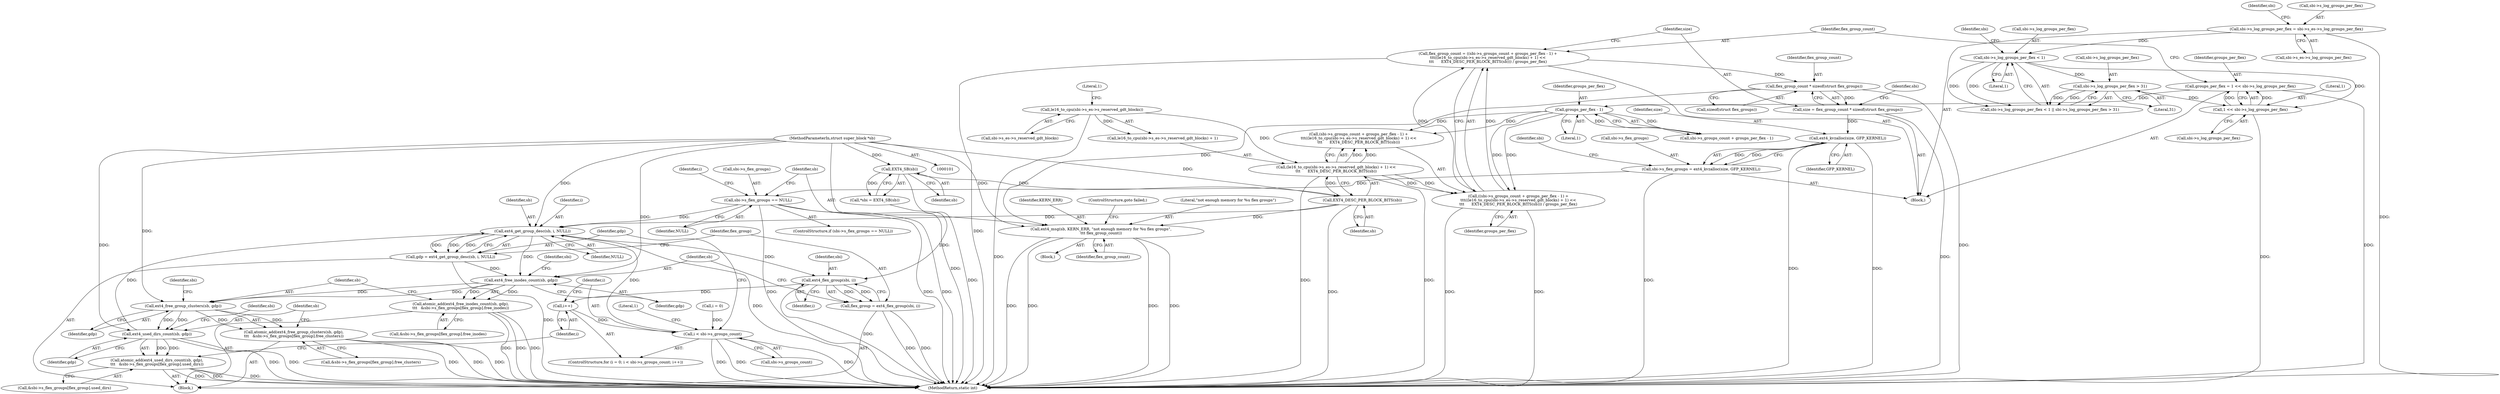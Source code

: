 digraph "0_linux_d50f2ab6f050311dbf7b8f5501b25f0bf64a439b@API" {
"1000182" [label="(Call,flex_group_count * sizeof(struct flex_groups))"];
"1000157" [label="(Call,flex_group_count = ((sbi->s_groups_count + groups_per_flex - 1) +\n\t\t\t((le16_to_cpu(sbi->s_es->s_reserved_gdt_blocks) + 1) <<\n\t\t\t      EXT4_DESC_PER_BLOCK_BITS(sb))) / groups_per_flex)"];
"1000159" [label="(Call,((sbi->s_groups_count + groups_per_flex - 1) +\n\t\t\t((le16_to_cpu(sbi->s_es->s_reserved_gdt_blocks) + 1) <<\n\t\t\t      EXT4_DESC_PER_BLOCK_BITS(sb))) / groups_per_flex)"];
"1000165" [label="(Call,groups_per_flex - 1)"];
"1000150" [label="(Call,groups_per_flex = 1 << sbi->s_log_groups_per_flex)"];
"1000152" [label="(Call,1 << sbi->s_log_groups_per_flex)"];
"1000132" [label="(Call,sbi->s_log_groups_per_flex < 1)"];
"1000121" [label="(Call,sbi->s_log_groups_per_flex = sbi->s_es->s_log_groups_per_flex)"];
"1000137" [label="(Call,sbi->s_log_groups_per_flex > 31)"];
"1000168" [label="(Call,(le16_to_cpu(sbi->s_es->s_reserved_gdt_blocks) + 1) <<\n\t\t\t      EXT4_DESC_PER_BLOCK_BITS(sb))"];
"1000170" [label="(Call,le16_to_cpu(sbi->s_es->s_reserved_gdt_blocks))"];
"1000177" [label="(Call,EXT4_DESC_PER_BLOCK_BITS(sb))"];
"1000107" [label="(Call,EXT4_SB(sb))"];
"1000102" [label="(MethodParameterIn,struct super_block *sb)"];
"1000180" [label="(Call,size = flex_group_count * sizeof(struct flex_groups))"];
"1000190" [label="(Call,ext4_kvzalloc(size, GFP_KERNEL))"];
"1000186" [label="(Call,sbi->s_flex_groups = ext4_kvzalloc(size, GFP_KERNEL))"];
"1000194" [label="(Call,sbi->s_flex_groups == NULL)"];
"1000220" [label="(Call,ext4_get_group_desc(sb, i, NULL))"];
"1000218" [label="(Call,gdp = ext4_get_group_desc(sb, i, NULL))"];
"1000230" [label="(Call,ext4_free_inodes_count(sb, gdp))"];
"1000229" [label="(Call,atomic_add(ext4_free_inodes_count(sb, gdp),\n\t\t\t   &sbi->s_flex_groups[flex_group].free_inodes))"];
"1000242" [label="(Call,ext4_free_group_clusters(sb, gdp))"];
"1000241" [label="(Call,atomic_add(ext4_free_group_clusters(sb, gdp),\n\t\t\t   &sbi->s_flex_groups[flex_group].free_clusters))"];
"1000254" [label="(Call,ext4_used_dirs_count(sb, gdp))"];
"1000253" [label="(Call,atomic_add(ext4_used_dirs_count(sb, gdp),\n\t\t\t   &sbi->s_flex_groups[flex_group].used_dirs))"];
"1000226" [label="(Call,ext4_flex_group(sbi, i))"];
"1000215" [label="(Call,i++)"];
"1000210" [label="(Call,i < sbi->s_groups_count)"];
"1000224" [label="(Call,flex_group = ext4_flex_group(sbi, i))"];
"1000200" [label="(Call,ext4_msg(sb, KERN_ERR, \"not enough memory for %u flex groups\",\n\t\t\t flex_group_count))"];
"1000202" [label="(Identifier,KERN_ERR)"];
"1000182" [label="(Call,flex_group_count * sizeof(struct flex_groups))"];
"1000208" [label="(Identifier,i)"];
"1000212" [label="(Call,sbi->s_groups_count)"];
"1000210" [label="(Call,i < sbi->s_groups_count)"];
"1000194" [label="(Call,sbi->s_flex_groups == NULL)"];
"1000216" [label="(Identifier,i)"];
"1000257" [label="(Call,&sbi->s_flex_groups[flex_group].used_dirs)"];
"1000222" [label="(Identifier,i)"];
"1000161" [label="(Call,sbi->s_groups_count + groups_per_flex - 1)"];
"1000190" [label="(Call,ext4_kvzalloc(size, GFP_KERNEL))"];
"1000152" [label="(Call,1 << sbi->s_log_groups_per_flex)"];
"1000211" [label="(Identifier,i)"];
"1000193" [label="(ControlStructure,if (sbi->s_flex_groups == NULL))"];
"1000188" [label="(Identifier,sbi)"];
"1000165" [label="(Call,groups_per_flex - 1)"];
"1000105" [label="(Call,*sbi = EXT4_SB(sb))"];
"1000249" [label="(Identifier,sbi)"];
"1000253" [label="(Call,atomic_add(ext4_used_dirs_count(sb, gdp),\n\t\t\t   &sbi->s_flex_groups[flex_group].used_dirs))"];
"1000217" [label="(Block,)"];
"1000108" [label="(Identifier,sb)"];
"1000167" [label="(Literal,1)"];
"1000195" [label="(Call,sbi->s_flex_groups)"];
"1000171" [label="(Call,sbi->s_es->s_reserved_gdt_blocks)"];
"1000199" [label="(Block,)"];
"1000159" [label="(Call,((sbi->s_groups_count + groups_per_flex - 1) +\n\t\t\t((le16_to_cpu(sbi->s_es->s_reserved_gdt_blocks) + 1) <<\n\t\t\t      EXT4_DESC_PER_BLOCK_BITS(sb))) / groups_per_flex)"];
"1000137" [label="(Call,sbi->s_log_groups_per_flex > 31)"];
"1000170" [label="(Call,le16_to_cpu(sbi->s_es->s_reserved_gdt_blocks))"];
"1000177" [label="(Call,EXT4_DESC_PER_BLOCK_BITS(sb))"];
"1000166" [label="(Identifier,groups_per_flex)"];
"1000158" [label="(Identifier,flex_group_count)"];
"1000241" [label="(Call,atomic_add(ext4_free_group_clusters(sb, gdp),\n\t\t\t   &sbi->s_flex_groups[flex_group].free_clusters))"];
"1000232" [label="(Identifier,gdp)"];
"1000107" [label="(Call,EXT4_SB(sb))"];
"1000151" [label="(Identifier,groups_per_flex)"];
"1000184" [label="(Call,sizeof(struct flex_groups))"];
"1000261" [label="(Identifier,sbi)"];
"1000233" [label="(Call,&sbi->s_flex_groups[flex_group].free_inodes)"];
"1000131" [label="(Call,sbi->s_log_groups_per_flex < 1 || sbi->s_log_groups_per_flex > 31)"];
"1000266" [label="(Literal,1)"];
"1000160" [label="(Call,(sbi->s_groups_count + groups_per_flex - 1) +\n\t\t\t((le16_to_cpu(sbi->s_es->s_reserved_gdt_blocks) + 1) <<\n\t\t\t      EXT4_DESC_PER_BLOCK_BITS(sb)))"];
"1000191" [label="(Identifier,size)"];
"1000231" [label="(Identifier,sb)"];
"1000196" [label="(Identifier,sbi)"];
"1000134" [label="(Identifier,sbi)"];
"1000221" [label="(Identifier,sb)"];
"1000121" [label="(Call,sbi->s_log_groups_per_flex = sbi->s_es->s_log_groups_per_flex)"];
"1000150" [label="(Call,groups_per_flex = 1 << sbi->s_log_groups_per_flex)"];
"1000201" [label="(Identifier,sb)"];
"1000205" [label="(ControlStructure,goto failed;)"];
"1000125" [label="(Call,sbi->s_es->s_log_groups_per_flex)"];
"1000138" [label="(Call,sbi->s_log_groups_per_flex)"];
"1000179" [label="(Identifier,groups_per_flex)"];
"1000220" [label="(Call,ext4_get_group_desc(sb, i, NULL))"];
"1000223" [label="(Identifier,NULL)"];
"1000207" [label="(Call,i = 0)"];
"1000225" [label="(Identifier,flex_group)"];
"1000122" [label="(Call,sbi->s_log_groups_per_flex)"];
"1000215" [label="(Call,i++)"];
"1000133" [label="(Call,sbi->s_log_groups_per_flex)"];
"1000256" [label="(Identifier,gdp)"];
"1000219" [label="(Identifier,gdp)"];
"1000154" [label="(Call,sbi->s_log_groups_per_flex)"];
"1000203" [label="(Literal,\"not enough memory for %u flex groups\")"];
"1000157" [label="(Call,flex_group_count = ((sbi->s_groups_count + groups_per_flex - 1) +\n\t\t\t((le16_to_cpu(sbi->s_es->s_reserved_gdt_blocks) + 1) <<\n\t\t\t      EXT4_DESC_PER_BLOCK_BITS(sb))) / groups_per_flex)"];
"1000139" [label="(Identifier,sbi)"];
"1000244" [label="(Identifier,gdp)"];
"1000192" [label="(Identifier,GFP_KERNEL)"];
"1000230" [label="(Call,ext4_free_inodes_count(sb, gdp))"];
"1000183" [label="(Identifier,flex_group_count)"];
"1000200" [label="(Call,ext4_msg(sb, KERN_ERR, \"not enough memory for %u flex groups\",\n\t\t\t flex_group_count))"];
"1000242" [label="(Call,ext4_free_group_clusters(sb, gdp))"];
"1000206" [label="(ControlStructure,for (i = 0; i < sbi->s_groups_count; i++))"];
"1000227" [label="(Identifier,sbi)"];
"1000178" [label="(Identifier,sb)"];
"1000169" [label="(Call,le16_to_cpu(sbi->s_es->s_reserved_gdt_blocks) + 1)"];
"1000153" [label="(Literal,1)"];
"1000270" [label="(MethodReturn,static int)"];
"1000224" [label="(Call,flex_group = ext4_flex_group(sbi, i))"];
"1000255" [label="(Identifier,sb)"];
"1000218" [label="(Call,gdp = ext4_get_group_desc(sb, i, NULL))"];
"1000228" [label="(Identifier,i)"];
"1000187" [label="(Call,sbi->s_flex_groups)"];
"1000102" [label="(MethodParameterIn,struct super_block *sb)"];
"1000132" [label="(Call,sbi->s_log_groups_per_flex < 1)"];
"1000254" [label="(Call,ext4_used_dirs_count(sb, gdp))"];
"1000141" [label="(Literal,31)"];
"1000237" [label="(Identifier,sbi)"];
"1000176" [label="(Literal,1)"];
"1000204" [label="(Identifier,flex_group_count)"];
"1000136" [label="(Literal,1)"];
"1000245" [label="(Call,&sbi->s_flex_groups[flex_group].free_clusters)"];
"1000180" [label="(Call,size = flex_group_count * sizeof(struct flex_groups))"];
"1000103" [label="(Block,)"];
"1000243" [label="(Identifier,sb)"];
"1000229" [label="(Call,atomic_add(ext4_free_inodes_count(sb, gdp),\n\t\t\t   &sbi->s_flex_groups[flex_group].free_inodes))"];
"1000168" [label="(Call,(le16_to_cpu(sbi->s_es->s_reserved_gdt_blocks) + 1) <<\n\t\t\t      EXT4_DESC_PER_BLOCK_BITS(sb))"];
"1000181" [label="(Identifier,size)"];
"1000198" [label="(Identifier,NULL)"];
"1000226" [label="(Call,ext4_flex_group(sbi, i))"];
"1000186" [label="(Call,sbi->s_flex_groups = ext4_kvzalloc(size, GFP_KERNEL))"];
"1000182" -> "1000180"  [label="AST: "];
"1000182" -> "1000184"  [label="CFG: "];
"1000183" -> "1000182"  [label="AST: "];
"1000184" -> "1000182"  [label="AST: "];
"1000180" -> "1000182"  [label="CFG: "];
"1000182" -> "1000270"  [label="DDG: "];
"1000182" -> "1000180"  [label="DDG: "];
"1000157" -> "1000182"  [label="DDG: "];
"1000182" -> "1000200"  [label="DDG: "];
"1000157" -> "1000103"  [label="AST: "];
"1000157" -> "1000159"  [label="CFG: "];
"1000158" -> "1000157"  [label="AST: "];
"1000159" -> "1000157"  [label="AST: "];
"1000181" -> "1000157"  [label="CFG: "];
"1000157" -> "1000270"  [label="DDG: "];
"1000159" -> "1000157"  [label="DDG: "];
"1000159" -> "1000157"  [label="DDG: "];
"1000159" -> "1000179"  [label="CFG: "];
"1000160" -> "1000159"  [label="AST: "];
"1000179" -> "1000159"  [label="AST: "];
"1000159" -> "1000270"  [label="DDG: "];
"1000159" -> "1000270"  [label="DDG: "];
"1000165" -> "1000159"  [label="DDG: "];
"1000165" -> "1000159"  [label="DDG: "];
"1000168" -> "1000159"  [label="DDG: "];
"1000168" -> "1000159"  [label="DDG: "];
"1000165" -> "1000161"  [label="AST: "];
"1000165" -> "1000167"  [label="CFG: "];
"1000166" -> "1000165"  [label="AST: "];
"1000167" -> "1000165"  [label="AST: "];
"1000161" -> "1000165"  [label="CFG: "];
"1000165" -> "1000160"  [label="DDG: "];
"1000165" -> "1000160"  [label="DDG: "];
"1000165" -> "1000161"  [label="DDG: "];
"1000165" -> "1000161"  [label="DDG: "];
"1000150" -> "1000165"  [label="DDG: "];
"1000150" -> "1000103"  [label="AST: "];
"1000150" -> "1000152"  [label="CFG: "];
"1000151" -> "1000150"  [label="AST: "];
"1000152" -> "1000150"  [label="AST: "];
"1000158" -> "1000150"  [label="CFG: "];
"1000150" -> "1000270"  [label="DDG: "];
"1000152" -> "1000150"  [label="DDG: "];
"1000152" -> "1000150"  [label="DDG: "];
"1000152" -> "1000154"  [label="CFG: "];
"1000153" -> "1000152"  [label="AST: "];
"1000154" -> "1000152"  [label="AST: "];
"1000152" -> "1000270"  [label="DDG: "];
"1000132" -> "1000152"  [label="DDG: "];
"1000137" -> "1000152"  [label="DDG: "];
"1000132" -> "1000131"  [label="AST: "];
"1000132" -> "1000136"  [label="CFG: "];
"1000133" -> "1000132"  [label="AST: "];
"1000136" -> "1000132"  [label="AST: "];
"1000139" -> "1000132"  [label="CFG: "];
"1000131" -> "1000132"  [label="CFG: "];
"1000132" -> "1000131"  [label="DDG: "];
"1000132" -> "1000131"  [label="DDG: "];
"1000121" -> "1000132"  [label="DDG: "];
"1000132" -> "1000137"  [label="DDG: "];
"1000121" -> "1000103"  [label="AST: "];
"1000121" -> "1000125"  [label="CFG: "];
"1000122" -> "1000121"  [label="AST: "];
"1000125" -> "1000121"  [label="AST: "];
"1000134" -> "1000121"  [label="CFG: "];
"1000121" -> "1000270"  [label="DDG: "];
"1000137" -> "1000131"  [label="AST: "];
"1000137" -> "1000141"  [label="CFG: "];
"1000138" -> "1000137"  [label="AST: "];
"1000141" -> "1000137"  [label="AST: "];
"1000131" -> "1000137"  [label="CFG: "];
"1000137" -> "1000131"  [label="DDG: "];
"1000137" -> "1000131"  [label="DDG: "];
"1000168" -> "1000160"  [label="AST: "];
"1000168" -> "1000177"  [label="CFG: "];
"1000169" -> "1000168"  [label="AST: "];
"1000177" -> "1000168"  [label="AST: "];
"1000160" -> "1000168"  [label="CFG: "];
"1000168" -> "1000270"  [label="DDG: "];
"1000168" -> "1000270"  [label="DDG: "];
"1000168" -> "1000160"  [label="DDG: "];
"1000168" -> "1000160"  [label="DDG: "];
"1000170" -> "1000168"  [label="DDG: "];
"1000177" -> "1000168"  [label="DDG: "];
"1000170" -> "1000169"  [label="AST: "];
"1000170" -> "1000171"  [label="CFG: "];
"1000171" -> "1000170"  [label="AST: "];
"1000176" -> "1000170"  [label="CFG: "];
"1000170" -> "1000270"  [label="DDG: "];
"1000170" -> "1000169"  [label="DDG: "];
"1000177" -> "1000178"  [label="CFG: "];
"1000178" -> "1000177"  [label="AST: "];
"1000177" -> "1000270"  [label="DDG: "];
"1000107" -> "1000177"  [label="DDG: "];
"1000102" -> "1000177"  [label="DDG: "];
"1000177" -> "1000200"  [label="DDG: "];
"1000177" -> "1000220"  [label="DDG: "];
"1000107" -> "1000105"  [label="AST: "];
"1000107" -> "1000108"  [label="CFG: "];
"1000108" -> "1000107"  [label="AST: "];
"1000105" -> "1000107"  [label="CFG: "];
"1000107" -> "1000270"  [label="DDG: "];
"1000107" -> "1000105"  [label="DDG: "];
"1000102" -> "1000107"  [label="DDG: "];
"1000102" -> "1000101"  [label="AST: "];
"1000102" -> "1000270"  [label="DDG: "];
"1000102" -> "1000200"  [label="DDG: "];
"1000102" -> "1000220"  [label="DDG: "];
"1000102" -> "1000230"  [label="DDG: "];
"1000102" -> "1000242"  [label="DDG: "];
"1000102" -> "1000254"  [label="DDG: "];
"1000180" -> "1000103"  [label="AST: "];
"1000181" -> "1000180"  [label="AST: "];
"1000188" -> "1000180"  [label="CFG: "];
"1000180" -> "1000270"  [label="DDG: "];
"1000180" -> "1000190"  [label="DDG: "];
"1000190" -> "1000186"  [label="AST: "];
"1000190" -> "1000192"  [label="CFG: "];
"1000191" -> "1000190"  [label="AST: "];
"1000192" -> "1000190"  [label="AST: "];
"1000186" -> "1000190"  [label="CFG: "];
"1000190" -> "1000270"  [label="DDG: "];
"1000190" -> "1000270"  [label="DDG: "];
"1000190" -> "1000186"  [label="DDG: "];
"1000190" -> "1000186"  [label="DDG: "];
"1000186" -> "1000103"  [label="AST: "];
"1000187" -> "1000186"  [label="AST: "];
"1000196" -> "1000186"  [label="CFG: "];
"1000186" -> "1000270"  [label="DDG: "];
"1000186" -> "1000194"  [label="DDG: "];
"1000194" -> "1000193"  [label="AST: "];
"1000194" -> "1000198"  [label="CFG: "];
"1000195" -> "1000194"  [label="AST: "];
"1000198" -> "1000194"  [label="AST: "];
"1000201" -> "1000194"  [label="CFG: "];
"1000208" -> "1000194"  [label="CFG: "];
"1000194" -> "1000270"  [label="DDG: "];
"1000194" -> "1000270"  [label="DDG: "];
"1000194" -> "1000270"  [label="DDG: "];
"1000194" -> "1000220"  [label="DDG: "];
"1000220" -> "1000218"  [label="AST: "];
"1000220" -> "1000223"  [label="CFG: "];
"1000221" -> "1000220"  [label="AST: "];
"1000222" -> "1000220"  [label="AST: "];
"1000223" -> "1000220"  [label="AST: "];
"1000218" -> "1000220"  [label="CFG: "];
"1000220" -> "1000270"  [label="DDG: "];
"1000220" -> "1000218"  [label="DDG: "];
"1000220" -> "1000218"  [label="DDG: "];
"1000220" -> "1000218"  [label="DDG: "];
"1000254" -> "1000220"  [label="DDG: "];
"1000210" -> "1000220"  [label="DDG: "];
"1000220" -> "1000226"  [label="DDG: "];
"1000220" -> "1000230"  [label="DDG: "];
"1000218" -> "1000217"  [label="AST: "];
"1000219" -> "1000218"  [label="AST: "];
"1000225" -> "1000218"  [label="CFG: "];
"1000218" -> "1000270"  [label="DDG: "];
"1000218" -> "1000230"  [label="DDG: "];
"1000230" -> "1000229"  [label="AST: "];
"1000230" -> "1000232"  [label="CFG: "];
"1000231" -> "1000230"  [label="AST: "];
"1000232" -> "1000230"  [label="AST: "];
"1000237" -> "1000230"  [label="CFG: "];
"1000230" -> "1000229"  [label="DDG: "];
"1000230" -> "1000229"  [label="DDG: "];
"1000230" -> "1000242"  [label="DDG: "];
"1000230" -> "1000242"  [label="DDG: "];
"1000229" -> "1000217"  [label="AST: "];
"1000229" -> "1000233"  [label="CFG: "];
"1000233" -> "1000229"  [label="AST: "];
"1000243" -> "1000229"  [label="CFG: "];
"1000229" -> "1000270"  [label="DDG: "];
"1000229" -> "1000270"  [label="DDG: "];
"1000229" -> "1000270"  [label="DDG: "];
"1000242" -> "1000241"  [label="AST: "];
"1000242" -> "1000244"  [label="CFG: "];
"1000243" -> "1000242"  [label="AST: "];
"1000244" -> "1000242"  [label="AST: "];
"1000249" -> "1000242"  [label="CFG: "];
"1000242" -> "1000241"  [label="DDG: "];
"1000242" -> "1000241"  [label="DDG: "];
"1000242" -> "1000254"  [label="DDG: "];
"1000242" -> "1000254"  [label="DDG: "];
"1000241" -> "1000217"  [label="AST: "];
"1000241" -> "1000245"  [label="CFG: "];
"1000245" -> "1000241"  [label="AST: "];
"1000255" -> "1000241"  [label="CFG: "];
"1000241" -> "1000270"  [label="DDG: "];
"1000241" -> "1000270"  [label="DDG: "];
"1000241" -> "1000270"  [label="DDG: "];
"1000254" -> "1000253"  [label="AST: "];
"1000254" -> "1000256"  [label="CFG: "];
"1000255" -> "1000254"  [label="AST: "];
"1000256" -> "1000254"  [label="AST: "];
"1000261" -> "1000254"  [label="CFG: "];
"1000254" -> "1000270"  [label="DDG: "];
"1000254" -> "1000270"  [label="DDG: "];
"1000254" -> "1000253"  [label="DDG: "];
"1000254" -> "1000253"  [label="DDG: "];
"1000253" -> "1000217"  [label="AST: "];
"1000253" -> "1000257"  [label="CFG: "];
"1000257" -> "1000253"  [label="AST: "];
"1000216" -> "1000253"  [label="CFG: "];
"1000253" -> "1000270"  [label="DDG: "];
"1000253" -> "1000270"  [label="DDG: "];
"1000253" -> "1000270"  [label="DDG: "];
"1000226" -> "1000224"  [label="AST: "];
"1000226" -> "1000228"  [label="CFG: "];
"1000227" -> "1000226"  [label="AST: "];
"1000228" -> "1000226"  [label="AST: "];
"1000224" -> "1000226"  [label="CFG: "];
"1000226" -> "1000270"  [label="DDG: "];
"1000226" -> "1000215"  [label="DDG: "];
"1000226" -> "1000224"  [label="DDG: "];
"1000226" -> "1000224"  [label="DDG: "];
"1000105" -> "1000226"  [label="DDG: "];
"1000215" -> "1000206"  [label="AST: "];
"1000215" -> "1000216"  [label="CFG: "];
"1000216" -> "1000215"  [label="AST: "];
"1000211" -> "1000215"  [label="CFG: "];
"1000215" -> "1000210"  [label="DDG: "];
"1000210" -> "1000206"  [label="AST: "];
"1000210" -> "1000212"  [label="CFG: "];
"1000211" -> "1000210"  [label="AST: "];
"1000212" -> "1000210"  [label="AST: "];
"1000219" -> "1000210"  [label="CFG: "];
"1000266" -> "1000210"  [label="CFG: "];
"1000210" -> "1000270"  [label="DDG: "];
"1000210" -> "1000270"  [label="DDG: "];
"1000210" -> "1000270"  [label="DDG: "];
"1000207" -> "1000210"  [label="DDG: "];
"1000224" -> "1000217"  [label="AST: "];
"1000225" -> "1000224"  [label="AST: "];
"1000231" -> "1000224"  [label="CFG: "];
"1000224" -> "1000270"  [label="DDG: "];
"1000224" -> "1000270"  [label="DDG: "];
"1000200" -> "1000199"  [label="AST: "];
"1000200" -> "1000204"  [label="CFG: "];
"1000201" -> "1000200"  [label="AST: "];
"1000202" -> "1000200"  [label="AST: "];
"1000203" -> "1000200"  [label="AST: "];
"1000204" -> "1000200"  [label="AST: "];
"1000205" -> "1000200"  [label="CFG: "];
"1000200" -> "1000270"  [label="DDG: "];
"1000200" -> "1000270"  [label="DDG: "];
"1000200" -> "1000270"  [label="DDG: "];
"1000200" -> "1000270"  [label="DDG: "];
}
